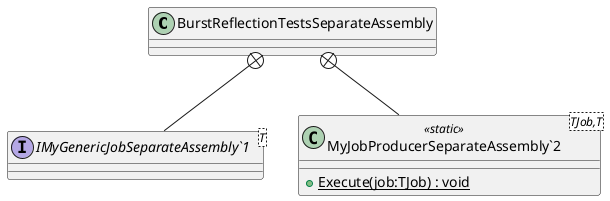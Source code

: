 @startuml
class BurstReflectionTestsSeparateAssembly {
}
interface "IMyGenericJobSeparateAssembly`1"<T> {
}
class "MyJobProducerSeparateAssembly`2"<TJob,T> <<static>> {
    + {static} Execute(job:TJob) : void
}
BurstReflectionTestsSeparateAssembly +-- "IMyGenericJobSeparateAssembly`1"
BurstReflectionTestsSeparateAssembly +-- "MyJobProducerSeparateAssembly`2"
@enduml
